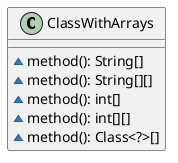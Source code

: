@startuml
class ClassWithArrays{
{method} ~method(): String[]
{method} ~method(): String[][]
{method} ~method(): int[]
{method} ~method(): int[][]
{method} ~method(): Class<?>[]
}
@enduml